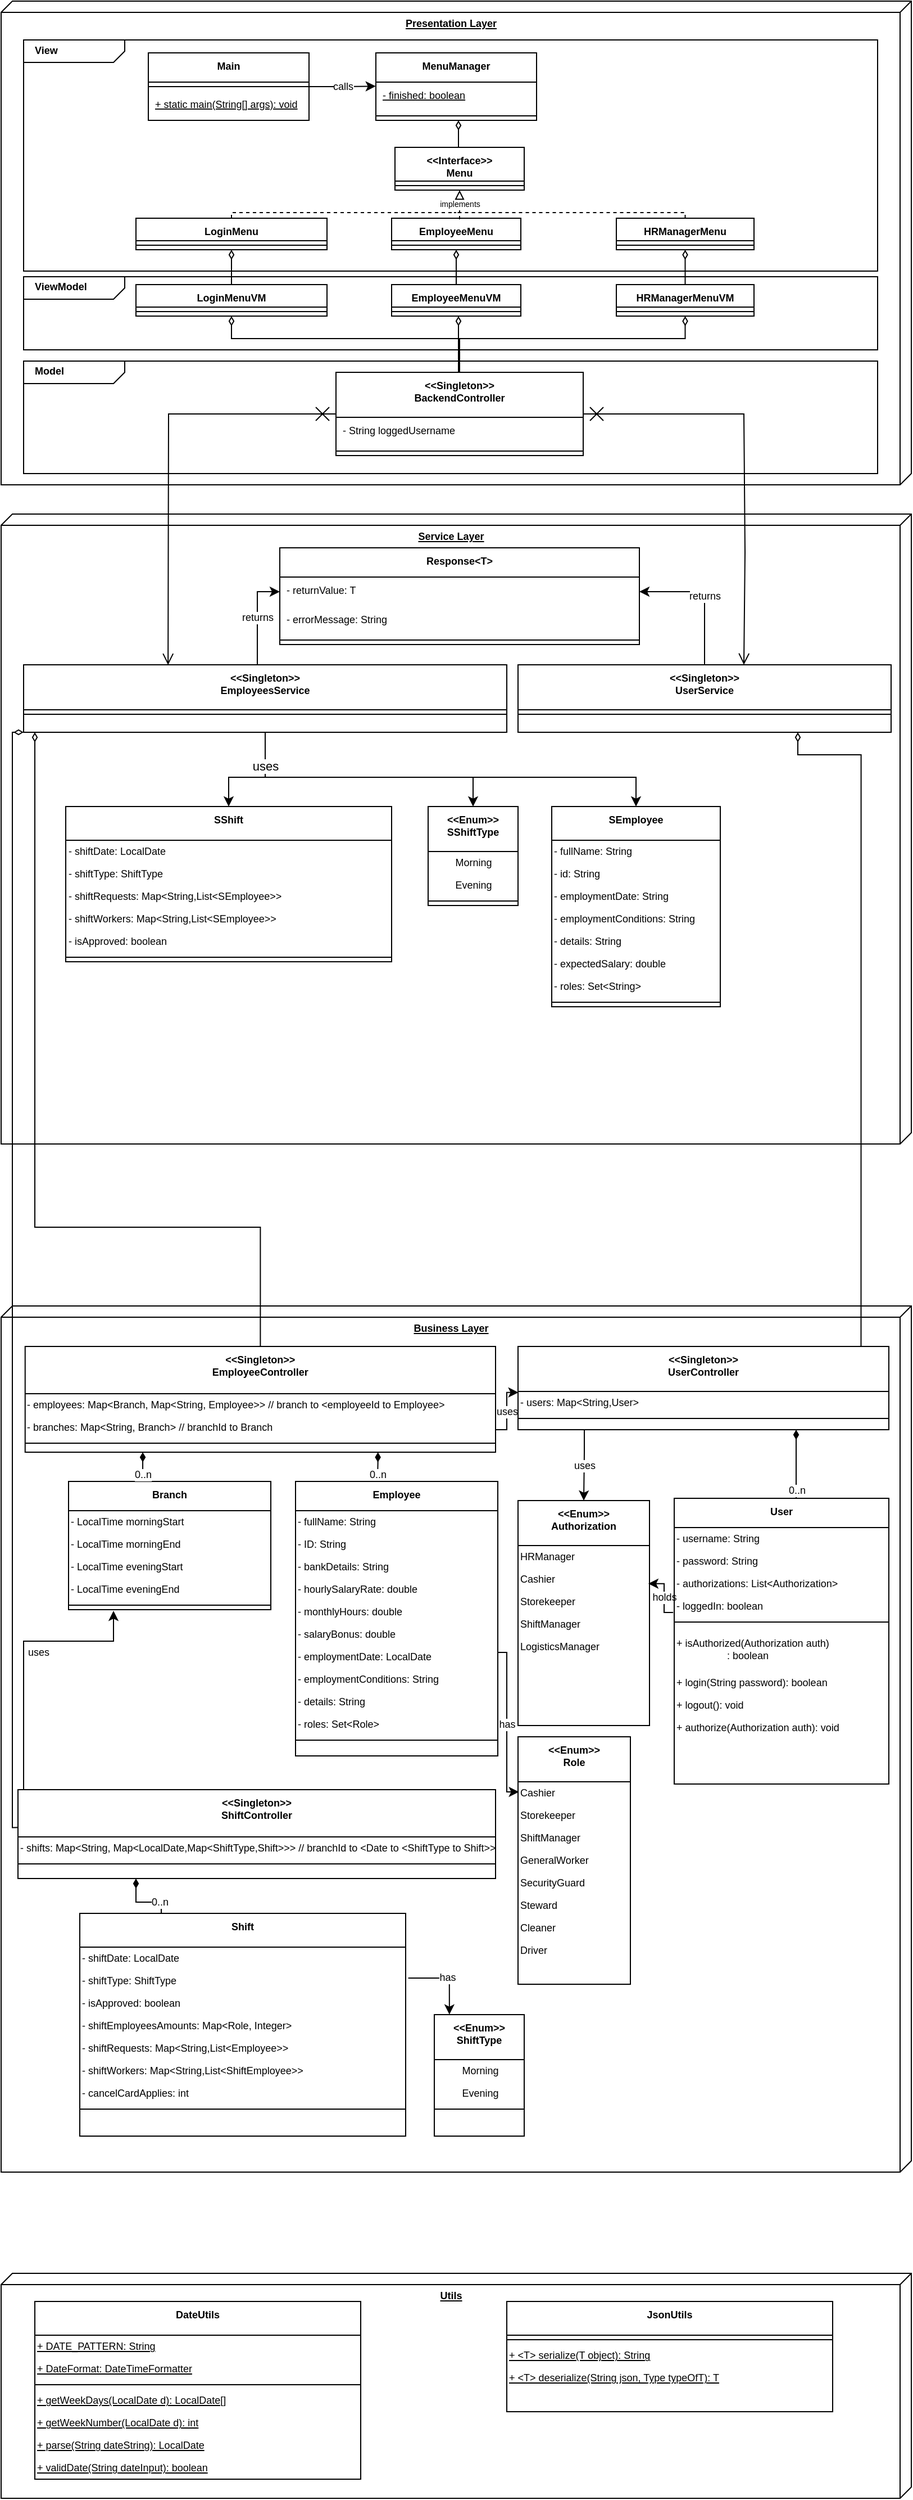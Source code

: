 <mxfile version="21.1.1" type="device">
  <diagram id="C5RBs43oDa-KdzZeNtuy" name="Page-1">
    <mxGraphModel dx="2015" dy="1665" grid="1" gridSize="10" guides="1" tooltips="1" connect="1" arrows="1" fold="1" page="1" pageScale="1" pageWidth="827" pageHeight="1169" math="0" shadow="0">
      <root>
        <mxCell id="WIyWlLk6GJQsqaUBKTNV-0" />
        <mxCell id="WIyWlLk6GJQsqaUBKTNV-1" parent="WIyWlLk6GJQsqaUBKTNV-0" />
        <mxCell id="vQxeVasYHQwNIkFF47vL-263" value="&lt;b style=&quot;font-size: 9px;&quot;&gt;Presentation Layer&lt;/b&gt;" style="verticalAlign=top;align=center;spacingTop=8;spacingLeft=2;spacingRight=12;shape=cube;size=10;direction=south;fontStyle=4;html=1;fontSize=9;" parent="WIyWlLk6GJQsqaUBKTNV-1" vertex="1">
          <mxGeometry x="-810" y="-1150" width="810" height="430" as="geometry" />
        </mxCell>
        <mxCell id="vQxeVasYHQwNIkFF47vL-264" value="&lt;p style=&quot;margin:0px;margin-top:4px;margin-left:10px;text-align:left;&quot;&gt;&lt;b&gt;Model&lt;/b&gt;&lt;/p&gt;" style="html=1;shape=mxgraph.sysml.package;html=1;overflow=fill;whiteSpace=wrap;fontSize=9;" parent="WIyWlLk6GJQsqaUBKTNV-1" vertex="1">
          <mxGeometry x="-790" y="-830" width="760" height="100" as="geometry" />
        </mxCell>
        <mxCell id="vQxeVasYHQwNIkFF47vL-265" value="&lt;p style=&quot;margin:0px;margin-top:4px;margin-left:10px;text-align:left;&quot;&gt;&lt;b&gt;ViewModel&lt;/b&gt;&lt;/p&gt;" style="html=1;shape=mxgraph.sysml.package;html=1;overflow=fill;whiteSpace=wrap;fontSize=9;" parent="WIyWlLk6GJQsqaUBKTNV-1" vertex="1">
          <mxGeometry x="-790" y="-905" width="760" height="65" as="geometry" />
        </mxCell>
        <mxCell id="vQxeVasYHQwNIkFF47vL-266" value="&lt;p style=&quot;margin:0px;margin-top:4px;margin-left:10px;text-align:left;&quot;&gt;&lt;b&gt;View&lt;/b&gt;&lt;/p&gt;" style="html=1;shape=mxgraph.sysml.package;html=1;overflow=fill;whiteSpace=wrap;fontSize=9;" parent="WIyWlLk6GJQsqaUBKTNV-1" vertex="1">
          <mxGeometry x="-790" y="-1115.5" width="760" height="205.5" as="geometry" />
        </mxCell>
        <mxCell id="vQxeVasYHQwNIkFF47vL-267" value="&lt;&lt;Singleton&gt;&gt;&#xa;BackendController" style="swimlane;fontStyle=1;align=center;verticalAlign=top;childLayout=stackLayout;horizontal=1;startSize=40;horizontalStack=0;resizeParent=1;resizeParentMax=0;resizeLast=0;collapsible=1;marginBottom=0;fontSize=9;" parent="WIyWlLk6GJQsqaUBKTNV-1" vertex="1">
          <mxGeometry x="-512" y="-820" width="220" height="74" as="geometry" />
        </mxCell>
        <mxCell id="vQxeVasYHQwNIkFF47vL-268" value="- String loggedUsername" style="text;strokeColor=none;fillColor=none;align=left;verticalAlign=top;spacingLeft=4;spacingRight=4;overflow=hidden;rotatable=0;points=[[0,0.5],[1,0.5]];portConstraint=eastwest;fontStyle=0;fontSize=9;" parent="vQxeVasYHQwNIkFF47vL-267" vertex="1">
          <mxGeometry y="40" width="220" height="26" as="geometry" />
        </mxCell>
        <mxCell id="vQxeVasYHQwNIkFF47vL-271" value="" style="line;strokeWidth=1;fillColor=none;align=left;verticalAlign=middle;spacingTop=-1;spacingLeft=3;spacingRight=3;rotatable=0;labelPosition=right;points=[];portConstraint=eastwest;fontSize=9;" parent="vQxeVasYHQwNIkFF47vL-267" vertex="1">
          <mxGeometry y="66" width="220" height="8" as="geometry" />
        </mxCell>
        <mxCell id="vQxeVasYHQwNIkFF47vL-278" value="&lt;b style=&quot;font-size: 9px;&quot;&gt;Service Layer&lt;/b&gt;" style="verticalAlign=top;align=center;spacingTop=8;spacingLeft=2;spacingRight=12;shape=cube;size=10;direction=south;fontStyle=4;html=1;fontSize=9;" parent="WIyWlLk6GJQsqaUBKTNV-1" vertex="1">
          <mxGeometry x="-810" y="-694" width="810" height="560" as="geometry" />
        </mxCell>
        <mxCell id="vQxeVasYHQwNIkFF47vL-280" value="returns" style="edgeStyle=orthogonalEdgeStyle;rounded=0;orthogonalLoop=1;jettySize=auto;html=1;entryX=0;entryY=0.5;entryDx=0;entryDy=0;fontSize=9;" parent="WIyWlLk6GJQsqaUBKTNV-1" source="vQxeVasYHQwNIkFF47vL-348" target="vQxeVasYHQwNIkFF47vL-297" edge="1">
          <mxGeometry relative="1" as="geometry">
            <Array as="points">
              <mxPoint x="-582" y="-625" />
            </Array>
          </mxGeometry>
        </mxCell>
        <mxCell id="vQxeVasYHQwNIkFF47vL-281" value="returns" style="edgeStyle=orthogonalEdgeStyle;rounded=0;orthogonalLoop=1;jettySize=auto;html=1;entryX=1;entryY=0.5;entryDx=0;entryDy=0;fontSize=9;" parent="WIyWlLk6GJQsqaUBKTNV-1" source="vQxeVasYHQwNIkFF47vL-282" target="vQxeVasYHQwNIkFF47vL-297" edge="1">
          <mxGeometry relative="1" as="geometry" />
        </mxCell>
        <mxCell id="vQxeVasYHQwNIkFF47vL-282" value="&lt;&lt;Singleton&gt;&gt;&#xa;UserService" style="swimlane;fontStyle=1;align=center;verticalAlign=top;childLayout=stackLayout;horizontal=1;startSize=40;horizontalStack=0;resizeParent=1;resizeLast=0;collapsible=1;marginBottom=0;rounded=0;shadow=0;strokeWidth=1;fontSize=9;" parent="WIyWlLk6GJQsqaUBKTNV-1" vertex="1">
          <mxGeometry x="-350" y="-560" width="332" height="60" as="geometry">
            <mxRectangle x="130" y="380" width="160" height="26" as="alternateBounds" />
          </mxGeometry>
        </mxCell>
        <mxCell id="vQxeVasYHQwNIkFF47vL-285" value="" style="line;html=1;strokeWidth=1;align=left;verticalAlign=middle;spacingTop=-1;spacingLeft=3;spacingRight=3;rotatable=0;labelPosition=right;points=[];portConstraint=eastwest;fontSize=9;" parent="vQxeVasYHQwNIkFF47vL-282" vertex="1">
          <mxGeometry y="40" width="332" height="8" as="geometry" />
        </mxCell>
        <mxCell id="vQxeVasYHQwNIkFF47vL-296" value="Response&lt;T&gt;" style="swimlane;fontStyle=1;align=center;verticalAlign=top;childLayout=stackLayout;horizontal=1;startSize=26;horizontalStack=0;resizeParent=1;resizeParentMax=0;resizeLast=0;collapsible=1;marginBottom=0;fontSize=9;" parent="WIyWlLk6GJQsqaUBKTNV-1" vertex="1">
          <mxGeometry x="-562" y="-664" width="320" height="86" as="geometry" />
        </mxCell>
        <mxCell id="vQxeVasYHQwNIkFF47vL-297" value="- returnValue: T" style="text;strokeColor=none;fillColor=none;align=left;verticalAlign=top;spacingLeft=4;spacingRight=4;overflow=hidden;rotatable=0;points=[[0,0.5],[1,0.5]];portConstraint=eastwest;fontSize=9;" parent="vQxeVasYHQwNIkFF47vL-296" vertex="1">
          <mxGeometry y="26" width="320" height="26" as="geometry" />
        </mxCell>
        <mxCell id="vQxeVasYHQwNIkFF47vL-298" value="- errorMessage: String" style="text;strokeColor=none;fillColor=none;align=left;verticalAlign=top;spacingLeft=4;spacingRight=4;overflow=hidden;rotatable=0;points=[[0,0.5],[1,0.5]];portConstraint=eastwest;fontStyle=0;fontSize=9;" parent="vQxeVasYHQwNIkFF47vL-296" vertex="1">
          <mxGeometry y="52" width="320" height="26" as="geometry" />
        </mxCell>
        <mxCell id="vQxeVasYHQwNIkFF47vL-299" value="" style="line;strokeWidth=1;fillColor=none;align=left;verticalAlign=middle;spacingTop=-1;spacingLeft=3;spacingRight=3;rotatable=0;labelPosition=right;points=[];portConstraint=eastwest;fontSize=9;" parent="vQxeVasYHQwNIkFF47vL-296" vertex="1">
          <mxGeometry y="78" width="320" height="8" as="geometry" />
        </mxCell>
        <mxCell id="vQxeVasYHQwNIkFF47vL-303" value="&lt;b style=&quot;font-size: 9px;&quot;&gt;Business Layer&lt;/b&gt;" style="verticalAlign=top;align=center;spacingTop=8;spacingLeft=2;spacingRight=12;shape=cube;size=10;direction=south;fontStyle=4;html=1;fontSize=9;" parent="WIyWlLk6GJQsqaUBKTNV-1" vertex="1">
          <mxGeometry x="-810" y="10" width="810" height="770" as="geometry" />
        </mxCell>
        <mxCell id="vQxeVasYHQwNIkFF47vL-304" value="uses" style="edgeStyle=orthogonalEdgeStyle;rounded=0;orthogonalLoop=1;jettySize=auto;html=1;entryX=0.001;entryY=0.045;entryDx=0;entryDy=0;entryPerimeter=0;startArrow=none;startFill=0;endArrow=classic;endFill=1;fontSize=9;" parent="WIyWlLk6GJQsqaUBKTNV-1" source="vQxeVasYHQwNIkFF47vL-307" target="vQxeVasYHQwNIkFF47vL-334" edge="1">
          <mxGeometry relative="1" as="geometry">
            <Array as="points">
              <mxPoint x="-360" y="120" />
              <mxPoint x="-360" y="87" />
            </Array>
          </mxGeometry>
        </mxCell>
        <mxCell id="vQxeVasYHQwNIkFF47vL-305" value="" style="edgeStyle=orthogonalEdgeStyle;rounded=0;orthogonalLoop=1;jettySize=auto;html=1;startArrow=none;startFill=0;endArrow=diamondThin;endFill=0;fontSize=9;" parent="WIyWlLk6GJQsqaUBKTNV-1" source="vQxeVasYHQwNIkFF47vL-307" edge="1">
          <mxGeometry relative="1" as="geometry">
            <mxPoint x="-780" y="-500" as="targetPoint" />
            <Array as="points">
              <mxPoint x="-579" y="-60" />
              <mxPoint x="-780" y="-60" />
              <mxPoint x="-780" y="-500" />
            </Array>
          </mxGeometry>
        </mxCell>
        <mxCell id="vQxeVasYHQwNIkFF47vL-306" value="0..n" style="edgeStyle=orthogonalEdgeStyle;rounded=0;orthogonalLoop=1;jettySize=auto;html=1;startArrow=diamondThin;startFill=1;endArrow=none;endFill=0;entryX=0.405;entryY=0.002;entryDx=0;entryDy=0;entryPerimeter=0;fontSize=9;exitX=0.75;exitY=1;exitDx=0;exitDy=0;" parent="WIyWlLk6GJQsqaUBKTNV-1" source="vQxeVasYHQwNIkFF47vL-307" target="vQxeVasYHQwNIkFF47vL-410" edge="1">
          <mxGeometry x="0.518" relative="1" as="geometry">
            <mxPoint x="-560" y="316" as="targetPoint" />
            <Array as="points">
              <mxPoint x="-475" y="150" />
              <mxPoint x="-475" y="150" />
            </Array>
            <mxPoint as="offset" />
          </mxGeometry>
        </mxCell>
        <mxCell id="vQxeVasYHQwNIkFF47vL-307" value="&lt;&lt;Singleton&gt;&gt;&#xa;EmployeeController" style="swimlane;fontStyle=1;align=center;verticalAlign=top;childLayout=stackLayout;horizontal=1;startSize=42;horizontalStack=0;resizeParent=1;resizeLast=0;collapsible=1;marginBottom=0;rounded=0;shadow=0;strokeWidth=1;fontSize=9;" parent="WIyWlLk6GJQsqaUBKTNV-1" vertex="1">
          <mxGeometry x="-788.63" y="46" width="418.63" height="94" as="geometry">
            <mxRectangle x="130" y="380" width="160" height="26" as="alternateBounds" />
          </mxGeometry>
        </mxCell>
        <mxCell id="vQxeVasYHQwNIkFF47vL-308" value="- employees: Map&amp;lt;Branch, Map&amp;lt;String, Employee&amp;gt;&amp;gt; // branch to &amp;lt;employeeId to Employee&amp;gt;" style="text;html=1;align=left;verticalAlign=middle;resizable=0;points=[];autosize=1;strokeColor=none;fillColor=none;fontSize=9;" parent="vQxeVasYHQwNIkFF47vL-307" vertex="1">
          <mxGeometry y="42" width="418.63" height="20" as="geometry" />
        </mxCell>
        <mxCell id="vQxeVasYHQwNIkFF47vL-309" value="- branches: Map&amp;lt;String, Branch&amp;gt; // branchId to Branch" style="text;html=1;align=left;verticalAlign=middle;resizable=0;points=[];autosize=1;strokeColor=none;fillColor=none;fontSize=9;" parent="vQxeVasYHQwNIkFF47vL-307" vertex="1">
          <mxGeometry y="62" width="418.63" height="20" as="geometry" />
        </mxCell>
        <mxCell id="vQxeVasYHQwNIkFF47vL-311" value="" style="line;html=1;strokeWidth=1;align=left;verticalAlign=middle;spacingTop=-1;spacingLeft=3;spacingRight=3;rotatable=0;labelPosition=right;points=[];portConstraint=eastwest;fontSize=9;" parent="vQxeVasYHQwNIkFF47vL-307" vertex="1">
          <mxGeometry y="82" width="418.63" height="8" as="geometry" />
        </mxCell>
        <mxCell id="vQxeVasYHQwNIkFF47vL-320" value="holds" style="edgeStyle=orthogonalEdgeStyle;rounded=0;orthogonalLoop=1;jettySize=auto;html=1;startArrow=none;startFill=0;endArrow=classic;endFill=1;entryX=0.991;entryY=0.694;entryDx=0;entryDy=0;entryPerimeter=0;exitX=-0.005;exitY=0.774;exitDx=0;exitDy=0;exitPerimeter=0;fontSize=9;" parent="WIyWlLk6GJQsqaUBKTNV-1" source="vQxeVasYHQwNIkFF47vL-325" target="vQxeVasYHQwNIkFF47vL-376" edge="1">
          <mxGeometry x="-0.106" relative="1" as="geometry">
            <mxPoint x="-144" y="214" as="targetPoint" />
            <Array as="points">
              <mxPoint x="-220" y="283" />
              <mxPoint x="-220" y="257" />
            </Array>
            <mxPoint as="offset" />
          </mxGeometry>
        </mxCell>
        <mxCell id="vQxeVasYHQwNIkFF47vL-321" value="User" style="swimlane;fontStyle=1;align=center;verticalAlign=top;childLayout=stackLayout;horizontal=1;startSize=26;horizontalStack=0;resizeParent=1;resizeLast=0;collapsible=1;marginBottom=0;rounded=0;shadow=0;strokeWidth=1;fontSize=9;" parent="WIyWlLk6GJQsqaUBKTNV-1" vertex="1">
          <mxGeometry x="-211" y="181" width="191" height="254" as="geometry">
            <mxRectangle x="130" y="380" width="160" height="26" as="alternateBounds" />
          </mxGeometry>
        </mxCell>
        <mxCell id="vQxeVasYHQwNIkFF47vL-322" value="- username: String" style="text;html=1;align=left;verticalAlign=middle;resizable=0;points=[];autosize=1;strokeColor=none;fillColor=none;fontSize=9;" parent="vQxeVasYHQwNIkFF47vL-321" vertex="1">
          <mxGeometry y="26" width="191" height="20" as="geometry" />
        </mxCell>
        <mxCell id="vQxeVasYHQwNIkFF47vL-323" value="- password: String" style="text;html=1;align=left;verticalAlign=middle;resizable=0;points=[];autosize=1;strokeColor=none;fillColor=none;fontSize=9;" parent="vQxeVasYHQwNIkFF47vL-321" vertex="1">
          <mxGeometry y="46" width="191" height="20" as="geometry" />
        </mxCell>
        <mxCell id="vQxeVasYHQwNIkFF47vL-324" value="- authorizations: List&amp;lt;Authorization&amp;gt;" style="text;html=1;align=left;verticalAlign=middle;resizable=0;points=[];autosize=1;strokeColor=none;fillColor=none;fontSize=9;" parent="vQxeVasYHQwNIkFF47vL-321" vertex="1">
          <mxGeometry y="66" width="191" height="20" as="geometry" />
        </mxCell>
        <mxCell id="vQxeVasYHQwNIkFF47vL-325" value="- loggedIn: boolean" style="text;html=1;align=left;verticalAlign=middle;resizable=0;points=[];autosize=1;strokeColor=none;fillColor=none;fontSize=9;" parent="vQxeVasYHQwNIkFF47vL-321" vertex="1">
          <mxGeometry y="86" width="191" height="20" as="geometry" />
        </mxCell>
        <mxCell id="vQxeVasYHQwNIkFF47vL-326" value="" style="line;html=1;strokeWidth=1;align=left;verticalAlign=middle;spacingTop=-1;spacingLeft=3;spacingRight=3;rotatable=0;labelPosition=right;points=[];portConstraint=eastwest;fontSize=9;" parent="vQxeVasYHQwNIkFF47vL-321" vertex="1">
          <mxGeometry y="106" width="191" height="8" as="geometry" />
        </mxCell>
        <mxCell id="vQxeVasYHQwNIkFF47vL-327" value="&lt;span style=&quot;font-size: 9px;&quot;&gt;+ isAuthorized(Authorization auth)&lt;br style=&quot;font-size: 9px;&quot;&gt;&amp;nbsp; &amp;nbsp; &amp;nbsp; &amp;nbsp; &amp;nbsp; &amp;nbsp; &amp;nbsp; &amp;nbsp; &amp;nbsp; : boolean&lt;/span&gt;" style="text;html=1;align=left;verticalAlign=middle;resizable=0;points=[];autosize=1;strokeColor=none;fillColor=none;fontStyle=0;fontSize=9;" parent="vQxeVasYHQwNIkFF47vL-321" vertex="1">
          <mxGeometry y="114" width="191" height="40" as="geometry" />
        </mxCell>
        <mxCell id="vQxeVasYHQwNIkFF47vL-328" value="&lt;span style=&quot;font-size: 9px;&quot;&gt;+ login(String password): boolean&lt;/span&gt;" style="text;html=1;align=left;verticalAlign=middle;resizable=0;points=[];autosize=1;strokeColor=none;fillColor=none;fontStyle=0;fontSize=9;" parent="vQxeVasYHQwNIkFF47vL-321" vertex="1">
          <mxGeometry y="154" width="191" height="20" as="geometry" />
        </mxCell>
        <mxCell id="vQxeVasYHQwNIkFF47vL-329" value="&lt;span style=&quot;font-size: 9px;&quot;&gt;+ logout(): void&lt;/span&gt;" style="text;html=1;align=left;verticalAlign=middle;resizable=0;points=[];autosize=1;strokeColor=none;fillColor=none;fontStyle=0;fontSize=9;" parent="vQxeVasYHQwNIkFF47vL-321" vertex="1">
          <mxGeometry y="174" width="191" height="20" as="geometry" />
        </mxCell>
        <mxCell id="vQxeVasYHQwNIkFF47vL-330" value="&lt;span style=&quot;font-size: 9px;&quot;&gt;+ authorize(Authorization auth): void&lt;/span&gt;" style="text;html=1;align=left;verticalAlign=middle;resizable=0;points=[];autosize=1;strokeColor=none;fillColor=none;fontStyle=0;fontSize=9;" parent="vQxeVasYHQwNIkFF47vL-321" vertex="1">
          <mxGeometry y="194" width="191" height="20" as="geometry" />
        </mxCell>
        <mxCell id="vQxeVasYHQwNIkFF47vL-331" value="" style="edgeStyle=orthogonalEdgeStyle;rounded=0;orthogonalLoop=1;jettySize=auto;html=1;endArrow=diamondThin;endFill=0;exitX=0.925;exitY=0.001;exitDx=0;exitDy=0;startArrow=none;startFill=0;exitPerimeter=0;fontSize=9;entryX=0.75;entryY=1;entryDx=0;entryDy=0;" parent="WIyWlLk6GJQsqaUBKTNV-1" source="vQxeVasYHQwNIkFF47vL-333" target="vQxeVasYHQwNIkFF47vL-282" edge="1">
          <mxGeometry relative="1" as="geometry">
            <mxPoint x="-50" y="320" as="targetPoint" />
            <Array as="points">
              <mxPoint x="-45" y="-480" />
              <mxPoint x="-101" y="-480" />
            </Array>
          </mxGeometry>
        </mxCell>
        <mxCell id="vQxeVasYHQwNIkFF47vL-332" value="uses" style="edgeStyle=orthogonalEdgeStyle;rounded=0;orthogonalLoop=1;jettySize=auto;html=1;entryX=0.5;entryY=0;entryDx=0;entryDy=0;startArrow=none;startFill=0;endArrow=classic;endFill=1;fontSize=9;" parent="WIyWlLk6GJQsqaUBKTNV-1" target="vQxeVasYHQwNIkFF47vL-374" edge="1">
          <mxGeometry relative="1" as="geometry">
            <mxPoint x="-291" y="120" as="sourcePoint" />
            <Array as="points">
              <mxPoint x="-291" y="140" />
              <mxPoint x="-291" y="140" />
            </Array>
          </mxGeometry>
        </mxCell>
        <mxCell id="vQxeVasYHQwNIkFF47vL-333" value="&lt;&lt;Singleton&gt;&gt;&#xa;UserController" style="swimlane;fontStyle=1;align=center;verticalAlign=top;childLayout=stackLayout;horizontal=1;startSize=40;horizontalStack=0;resizeParent=1;resizeLast=0;collapsible=1;marginBottom=0;rounded=0;shadow=0;strokeWidth=1;fontSize=9;" parent="WIyWlLk6GJQsqaUBKTNV-1" vertex="1">
          <mxGeometry x="-350" y="46" width="330" height="74" as="geometry">
            <mxRectangle x="130" y="380" width="160" height="26" as="alternateBounds" />
          </mxGeometry>
        </mxCell>
        <mxCell id="vQxeVasYHQwNIkFF47vL-334" value="- users: Map&amp;lt;String,User&amp;gt;" style="text;html=1;align=left;verticalAlign=middle;resizable=0;points=[];autosize=1;strokeColor=none;fillColor=none;fontSize=9;" parent="vQxeVasYHQwNIkFF47vL-333" vertex="1">
          <mxGeometry y="40" width="330" height="20" as="geometry" />
        </mxCell>
        <mxCell id="vQxeVasYHQwNIkFF47vL-336" value="" style="line;html=1;strokeWidth=1;align=left;verticalAlign=middle;spacingTop=-1;spacingLeft=3;spacingRight=3;rotatable=0;labelPosition=right;points=[];portConstraint=eastwest;fontSize=9;" parent="vQxeVasYHQwNIkFF47vL-333" vertex="1">
          <mxGeometry y="60" width="330" height="8" as="geometry" />
        </mxCell>
        <mxCell id="vQxeVasYHQwNIkFF47vL-527" value="" style="edgeStyle=orthogonalEdgeStyle;rounded=0;orthogonalLoop=1;jettySize=auto;html=1;entryX=0.5;entryY=0;entryDx=0;entryDy=0;startArrow=none;startFill=0;endArrow=classic;endFill=1;" parent="WIyWlLk6GJQsqaUBKTNV-1" source="vQxeVasYHQwNIkFF47vL-348" target="vQxeVasYHQwNIkFF47vL-387" edge="1">
          <mxGeometry relative="1" as="geometry">
            <Array as="points">
              <mxPoint x="-575" y="-460" />
              <mxPoint x="-607" y="-460" />
            </Array>
          </mxGeometry>
        </mxCell>
        <mxCell id="vQxeVasYHQwNIkFF47vL-348" value="&lt;&lt;Singleton&gt;&gt;&#xa;EmployeesService" style="swimlane;fontStyle=1;align=center;verticalAlign=top;childLayout=stackLayout;horizontal=1;startSize=40;horizontalStack=0;resizeParent=1;resizeLast=0;collapsible=1;marginBottom=0;rounded=0;shadow=0;strokeWidth=1;fontSize=9;" parent="WIyWlLk6GJQsqaUBKTNV-1" vertex="1">
          <mxGeometry x="-790" y="-560" width="430" height="60" as="geometry">
            <mxRectangle x="130" y="380" width="160" height="26" as="alternateBounds" />
          </mxGeometry>
        </mxCell>
        <mxCell id="vQxeVasYHQwNIkFF47vL-351" value="" style="line;html=1;strokeWidth=1;align=left;verticalAlign=middle;spacingTop=-1;spacingLeft=3;spacingRight=3;rotatable=0;labelPosition=right;points=[];portConstraint=eastwest;fontSize=9;" parent="vQxeVasYHQwNIkFF47vL-348" vertex="1">
          <mxGeometry y="40" width="430" height="8" as="geometry" />
        </mxCell>
        <mxCell id="vQxeVasYHQwNIkFF47vL-374" value="&lt;&lt;Enum&gt;&gt;&#xa;Authorization" style="swimlane;fontStyle=1;align=center;verticalAlign=top;childLayout=stackLayout;horizontal=1;startSize=40;horizontalStack=0;resizeParent=1;resizeLast=0;collapsible=1;marginBottom=0;rounded=0;shadow=0;strokeWidth=1;fontSize=9;" parent="WIyWlLk6GJQsqaUBKTNV-1" vertex="1">
          <mxGeometry x="-350" y="183" width="117" height="200" as="geometry">
            <mxRectangle x="130" y="380" width="160" height="26" as="alternateBounds" />
          </mxGeometry>
        </mxCell>
        <mxCell id="vQxeVasYHQwNIkFF47vL-375" value="HRManager" style="text;html=1;align=left;verticalAlign=middle;resizable=0;points=[];autosize=1;strokeColor=none;fillColor=none;fontSize=9;" parent="vQxeVasYHQwNIkFF47vL-374" vertex="1">
          <mxGeometry y="40" width="117" height="20" as="geometry" />
        </mxCell>
        <mxCell id="vQxeVasYHQwNIkFF47vL-376" value="Cashier" style="text;html=1;align=left;verticalAlign=middle;resizable=0;points=[];autosize=1;strokeColor=none;fillColor=none;fontSize=9;" parent="vQxeVasYHQwNIkFF47vL-374" vertex="1">
          <mxGeometry y="60" width="117" height="20" as="geometry" />
        </mxCell>
        <mxCell id="vQxeVasYHQwNIkFF47vL-377" value="Storekeeper" style="text;html=1;align=left;verticalAlign=middle;resizable=0;points=[];autosize=1;strokeColor=none;fillColor=none;fontSize=9;" parent="vQxeVasYHQwNIkFF47vL-374" vertex="1">
          <mxGeometry y="80" width="117" height="20" as="geometry" />
        </mxCell>
        <mxCell id="vQxeVasYHQwNIkFF47vL-378" value="ShiftManager" style="text;html=1;align=left;verticalAlign=middle;resizable=0;points=[];autosize=1;strokeColor=none;fillColor=none;fontSize=9;" parent="vQxeVasYHQwNIkFF47vL-374" vertex="1">
          <mxGeometry y="100" width="117" height="20" as="geometry" />
        </mxCell>
        <mxCell id="vQxeVasYHQwNIkFF47vL-379" value="LogisticsManager" style="text;html=1;align=left;verticalAlign=middle;resizable=0;points=[];autosize=1;strokeColor=none;fillColor=none;fontSize=9;" parent="vQxeVasYHQwNIkFF47vL-374" vertex="1">
          <mxGeometry y="120" width="117" height="20" as="geometry" />
        </mxCell>
        <mxCell id="vQxeVasYHQwNIkFF47vL-380" value="uses" style="edgeStyle=orthogonalEdgeStyle;rounded=0;orthogonalLoop=1;jettySize=auto;html=1;entryX=0.016;entryY=0;entryDx=0;entryDy=0;entryPerimeter=0;startArrow=classic;startFill=1;endArrow=none;endFill=0;fontSize=9;" parent="WIyWlLk6GJQsqaUBKTNV-1" target="vQxeVasYHQwNIkFF47vL-422" edge="1">
          <mxGeometry x="-0.218" y="10" relative="1" as="geometry">
            <Array as="points">
              <mxPoint x="-710" y="300" />
              <mxPoint x="-710" y="308" />
              <mxPoint x="-790" y="308" />
              <mxPoint x="-790" y="440" />
            </Array>
            <mxPoint as="offset" />
            <mxPoint x="-710" y="281" as="sourcePoint" />
          </mxGeometry>
        </mxCell>
        <mxCell id="vQxeVasYHQwNIkFF47vL-381" value="Branch" style="swimlane;fontStyle=1;align=center;verticalAlign=top;childLayout=stackLayout;horizontal=1;startSize=26;horizontalStack=0;resizeParent=1;resizeLast=0;collapsible=1;marginBottom=0;rounded=0;shadow=0;strokeWidth=1;fontSize=9;" parent="WIyWlLk6GJQsqaUBKTNV-1" vertex="1">
          <mxGeometry x="-750" y="166" width="180" height="114" as="geometry">
            <mxRectangle x="130" y="380" width="160" height="26" as="alternateBounds" />
          </mxGeometry>
        </mxCell>
        <mxCell id="vQxeVasYHQwNIkFF47vL-382" value="- LocalTime morningStart" style="text;html=1;align=left;verticalAlign=middle;resizable=0;points=[];autosize=1;strokeColor=none;fillColor=none;fontSize=9;" parent="vQxeVasYHQwNIkFF47vL-381" vertex="1">
          <mxGeometry y="26" width="180" height="20" as="geometry" />
        </mxCell>
        <mxCell id="vQxeVasYHQwNIkFF47vL-383" value="- LocalTime morningEnd" style="text;html=1;align=left;verticalAlign=middle;resizable=0;points=[];autosize=1;strokeColor=none;fillColor=none;fontSize=9;" parent="vQxeVasYHQwNIkFF47vL-381" vertex="1">
          <mxGeometry y="46" width="180" height="20" as="geometry" />
        </mxCell>
        <mxCell id="vQxeVasYHQwNIkFF47vL-384" value="- LocalTime eveningStart" style="text;html=1;align=left;verticalAlign=middle;resizable=0;points=[];autosize=1;strokeColor=none;fillColor=none;fontSize=9;" parent="vQxeVasYHQwNIkFF47vL-381" vertex="1">
          <mxGeometry y="66" width="180" height="20" as="geometry" />
        </mxCell>
        <mxCell id="vQxeVasYHQwNIkFF47vL-385" value="- LocalTime eveningEnd" style="text;html=1;align=left;verticalAlign=middle;resizable=0;points=[];autosize=1;strokeColor=none;fillColor=none;fontSize=9;" parent="vQxeVasYHQwNIkFF47vL-381" vertex="1">
          <mxGeometry y="86" width="180" height="20" as="geometry" />
        </mxCell>
        <mxCell id="vQxeVasYHQwNIkFF47vL-386" value="" style="line;html=1;strokeWidth=1;align=left;verticalAlign=middle;spacingTop=-1;spacingLeft=3;spacingRight=3;rotatable=0;labelPosition=right;points=[];portConstraint=eastwest;fontSize=9;" parent="vQxeVasYHQwNIkFF47vL-381" vertex="1">
          <mxGeometry y="106" width="180" height="8" as="geometry" />
        </mxCell>
        <mxCell id="vQxeVasYHQwNIkFF47vL-387" value="SShift" style="swimlane;fontStyle=1;align=center;verticalAlign=top;childLayout=stackLayout;horizontal=1;startSize=30;horizontalStack=0;resizeParent=1;resizeLast=0;collapsible=1;marginBottom=0;rounded=0;shadow=0;strokeWidth=1;fontSize=9;" parent="WIyWlLk6GJQsqaUBKTNV-1" vertex="1">
          <mxGeometry x="-752.5" y="-434" width="290" height="138" as="geometry">
            <mxRectangle x="130" y="380" width="160" height="26" as="alternateBounds" />
          </mxGeometry>
        </mxCell>
        <mxCell id="vQxeVasYHQwNIkFF47vL-388" value="- shiftDate: LocalDate" style="text;html=1;align=left;verticalAlign=middle;resizable=0;points=[];autosize=1;strokeColor=none;fillColor=none;fontSize=9;" parent="vQxeVasYHQwNIkFF47vL-387" vertex="1">
          <mxGeometry y="30" width="290" height="20" as="geometry" />
        </mxCell>
        <mxCell id="vQxeVasYHQwNIkFF47vL-389" value="- shiftType: ShiftType" style="text;html=1;align=left;verticalAlign=middle;resizable=0;points=[];autosize=1;strokeColor=none;fillColor=none;fontSize=9;" parent="vQxeVasYHQwNIkFF47vL-387" vertex="1">
          <mxGeometry y="50" width="290" height="20" as="geometry" />
        </mxCell>
        <mxCell id="vQxeVasYHQwNIkFF47vL-390" value="- shiftRequests: Map&amp;lt;String,List&amp;lt;SEmployee&amp;gt;&amp;gt;" style="text;html=1;align=left;verticalAlign=middle;resizable=0;points=[];autosize=1;strokeColor=none;fillColor=none;fontSize=9;" parent="vQxeVasYHQwNIkFF47vL-387" vertex="1">
          <mxGeometry y="70" width="290" height="20" as="geometry" />
        </mxCell>
        <mxCell id="vQxeVasYHQwNIkFF47vL-391" value="- shiftWorkers: Map&amp;lt;String,List&amp;lt;SEmployee&amp;gt;&amp;gt;" style="text;html=1;align=left;verticalAlign=middle;resizable=0;points=[];autosize=1;strokeColor=none;fillColor=none;fontSize=9;" parent="vQxeVasYHQwNIkFF47vL-387" vertex="1">
          <mxGeometry y="90" width="290" height="20" as="geometry" />
        </mxCell>
        <mxCell id="vQxeVasYHQwNIkFF47vL-392" value="- isApproved: boolean" style="text;html=1;align=left;verticalAlign=middle;resizable=0;points=[];autosize=1;strokeColor=none;fillColor=none;fontSize=9;" parent="vQxeVasYHQwNIkFF47vL-387" vertex="1">
          <mxGeometry y="110" width="290" height="20" as="geometry" />
        </mxCell>
        <mxCell id="vQxeVasYHQwNIkFF47vL-393" value="" style="line;html=1;strokeWidth=1;align=left;verticalAlign=middle;spacingTop=-1;spacingLeft=3;spacingRight=3;rotatable=0;labelPosition=right;points=[];portConstraint=eastwest;fontSize=9;" parent="vQxeVasYHQwNIkFF47vL-387" vertex="1">
          <mxGeometry y="130" width="290" height="8" as="geometry" />
        </mxCell>
        <mxCell id="vQxeVasYHQwNIkFF47vL-394" value="&lt;&lt;Enum&gt;&gt;&#xa;SShiftType" style="swimlane;fontStyle=1;align=center;verticalAlign=top;childLayout=stackLayout;horizontal=1;startSize=40;horizontalStack=0;resizeParent=1;resizeLast=0;collapsible=1;marginBottom=0;rounded=0;shadow=0;strokeWidth=1;fontSize=9;" parent="WIyWlLk6GJQsqaUBKTNV-1" vertex="1">
          <mxGeometry x="-430" y="-434" width="80" height="88" as="geometry">
            <mxRectangle x="130" y="380" width="160" height="26" as="alternateBounds" />
          </mxGeometry>
        </mxCell>
        <mxCell id="vQxeVasYHQwNIkFF47vL-395" value="Morning" style="text;html=1;align=middle;verticalAlign=middle;resizable=0;points=[];autosize=1;strokeColor=none;fillColor=none;imageAlign=left;fontSize=9;" parent="vQxeVasYHQwNIkFF47vL-394" vertex="1">
          <mxGeometry y="40" width="80" height="20" as="geometry" />
        </mxCell>
        <mxCell id="vQxeVasYHQwNIkFF47vL-396" value="Evening" style="text;html=1;align=middle;verticalAlign=middle;resizable=0;points=[];autosize=1;strokeColor=none;fillColor=none;fontSize=9;" parent="vQxeVasYHQwNIkFF47vL-394" vertex="1">
          <mxGeometry y="60" width="80" height="20" as="geometry" />
        </mxCell>
        <mxCell id="vQxeVasYHQwNIkFF47vL-397" value="" style="line;html=1;strokeWidth=1;align=left;verticalAlign=middle;spacingTop=-1;spacingLeft=3;spacingRight=3;rotatable=0;labelPosition=right;points=[];portConstraint=eastwest;fontSize=9;" parent="vQxeVasYHQwNIkFF47vL-394" vertex="1">
          <mxGeometry y="80" width="80" height="8" as="geometry" />
        </mxCell>
        <mxCell id="vQxeVasYHQwNIkFF47vL-398" value="0..n" style="edgeStyle=orthogonalEdgeStyle;rounded=0;orthogonalLoop=1;jettySize=auto;html=1;startArrow=diamondThin;startFill=1;endArrow=none;endFill=0;fontSize=9;entryX=0.367;entryY=-0.003;entryDx=0;entryDy=0;exitX=0.25;exitY=1;exitDx=0;exitDy=0;entryPerimeter=0;" parent="WIyWlLk6GJQsqaUBKTNV-1" source="vQxeVasYHQwNIkFF47vL-307" target="vQxeVasYHQwNIkFF47vL-381" edge="1">
          <mxGeometry x="0.553" relative="1" as="geometry">
            <Array as="points" />
            <mxPoint x="-765.605" y="195.16" as="sourcePoint" />
            <mxPoint as="offset" />
            <mxPoint x="-754" y="429" as="targetPoint" />
          </mxGeometry>
        </mxCell>
        <mxCell id="vQxeVasYHQwNIkFF47vL-399" value="SEmployee" style="swimlane;fontStyle=1;align=center;verticalAlign=top;childLayout=stackLayout;horizontal=1;startSize=30;horizontalStack=0;resizeParent=1;resizeLast=0;collapsible=1;marginBottom=0;rounded=0;shadow=0;strokeWidth=1;fontSize=9;" parent="WIyWlLk6GJQsqaUBKTNV-1" vertex="1">
          <mxGeometry x="-320" y="-434" width="150" height="178" as="geometry">
            <mxRectangle x="130" y="380" width="160" height="26" as="alternateBounds" />
          </mxGeometry>
        </mxCell>
        <mxCell id="vQxeVasYHQwNIkFF47vL-400" value="- fullName: String" style="text;html=1;align=left;verticalAlign=middle;resizable=0;points=[];autosize=1;strokeColor=none;fillColor=none;fontSize=9;" parent="vQxeVasYHQwNIkFF47vL-399" vertex="1">
          <mxGeometry y="30" width="150" height="20" as="geometry" />
        </mxCell>
        <mxCell id="vQxeVasYHQwNIkFF47vL-401" value="- id: String" style="text;html=1;align=left;verticalAlign=middle;resizable=0;points=[];autosize=1;strokeColor=none;fillColor=none;fontSize=9;" parent="vQxeVasYHQwNIkFF47vL-399" vertex="1">
          <mxGeometry y="50" width="150" height="20" as="geometry" />
        </mxCell>
        <mxCell id="vQxeVasYHQwNIkFF47vL-402" value="- employmentDate: String" style="text;html=1;align=left;verticalAlign=middle;resizable=0;points=[];autosize=1;strokeColor=none;fillColor=none;fontSize=9;" parent="vQxeVasYHQwNIkFF47vL-399" vertex="1">
          <mxGeometry y="70" width="150" height="20" as="geometry" />
        </mxCell>
        <mxCell id="vQxeVasYHQwNIkFF47vL-403" value="- employmentConditions: String" style="text;html=1;align=left;verticalAlign=middle;resizable=0;points=[];autosize=1;strokeColor=none;fillColor=none;fontSize=9;" parent="vQxeVasYHQwNIkFF47vL-399" vertex="1">
          <mxGeometry y="90" width="150" height="20" as="geometry" />
        </mxCell>
        <mxCell id="vQxeVasYHQwNIkFF47vL-404" value="- details: String" style="text;html=1;align=left;verticalAlign=middle;resizable=0;points=[];autosize=1;strokeColor=none;fillColor=none;fontSize=9;" parent="vQxeVasYHQwNIkFF47vL-399" vertex="1">
          <mxGeometry y="110" width="150" height="20" as="geometry" />
        </mxCell>
        <mxCell id="vQxeVasYHQwNIkFF47vL-405" value="- expectedSalary: double" style="text;html=1;align=left;verticalAlign=middle;resizable=0;points=[];autosize=1;strokeColor=none;fillColor=none;fontSize=9;" parent="vQxeVasYHQwNIkFF47vL-399" vertex="1">
          <mxGeometry y="130" width="150" height="20" as="geometry" />
        </mxCell>
        <mxCell id="vQxeVasYHQwNIkFF47vL-406" value="- roles: Set&amp;lt;String&amp;gt;" style="text;html=1;align=left;verticalAlign=middle;resizable=0;points=[];autosize=1;strokeColor=none;fillColor=none;fontSize=9;" parent="vQxeVasYHQwNIkFF47vL-399" vertex="1">
          <mxGeometry y="150" width="150" height="20" as="geometry" />
        </mxCell>
        <mxCell id="vQxeVasYHQwNIkFF47vL-407" value="" style="line;html=1;strokeWidth=1;align=left;verticalAlign=middle;spacingTop=-1;spacingLeft=3;spacingRight=3;rotatable=0;labelPosition=right;points=[];portConstraint=eastwest;fontSize=9;" parent="vQxeVasYHQwNIkFF47vL-399" vertex="1">
          <mxGeometry y="170" width="150" height="8" as="geometry" />
        </mxCell>
        <mxCell id="vQxeVasYHQwNIkFF47vL-408" value="" style="edgeStyle=orthogonalEdgeStyle;rounded=0;orthogonalLoop=1;jettySize=auto;html=1;startArrow=diamondThin;startFill=0;endArrow=none;endFill=0;fontSize=9;exitX=0;exitY=1;exitDx=0;exitDy=0;entryX=0.002;entryY=0.426;entryDx=0;entryDy=0;entryPerimeter=0;" parent="WIyWlLk6GJQsqaUBKTNV-1" source="vQxeVasYHQwNIkFF47vL-348" target="vQxeVasYHQwNIkFF47vL-422" edge="1">
          <mxGeometry x="0.812" y="3" relative="1" as="geometry">
            <mxPoint x="-793.26" y="329.86" as="sourcePoint" />
            <mxPoint x="-795" y="650" as="targetPoint" />
            <Array as="points">
              <mxPoint x="-800" y="-500" />
              <mxPoint x="-800" y="474" />
            </Array>
            <mxPoint as="offset" />
          </mxGeometry>
        </mxCell>
        <mxCell id="vQxeVasYHQwNIkFF47vL-409" value="has" style="edgeStyle=orthogonalEdgeStyle;rounded=0;orthogonalLoop=1;jettySize=auto;html=1;entryX=0.008;entryY=0.472;entryDx=0;entryDy=0;entryPerimeter=0;startArrow=none;startFill=0;endArrow=classic;endFill=1;fontSize=9;" parent="WIyWlLk6GJQsqaUBKTNV-1" source="vQxeVasYHQwNIkFF47vL-410" target="vQxeVasYHQwNIkFF47vL-467" edge="1">
          <mxGeometry relative="1" as="geometry">
            <Array as="points">
              <mxPoint x="-360" y="318" />
              <mxPoint x="-360" y="442" />
              <mxPoint x="-349" y="442" />
            </Array>
          </mxGeometry>
        </mxCell>
        <mxCell id="vQxeVasYHQwNIkFF47vL-410" value="Employee" style="swimlane;fontStyle=1;align=center;verticalAlign=top;childLayout=stackLayout;horizontal=1;startSize=26;horizontalStack=0;resizeParent=1;resizeLast=0;collapsible=1;marginBottom=0;rounded=0;shadow=0;strokeWidth=1;fontSize=9;" parent="WIyWlLk6GJQsqaUBKTNV-1" vertex="1">
          <mxGeometry x="-548" y="166" width="180" height="244" as="geometry">
            <mxRectangle x="130" y="380" width="160" height="26" as="alternateBounds" />
          </mxGeometry>
        </mxCell>
        <mxCell id="vQxeVasYHQwNIkFF47vL-411" value="- fullName: String" style="text;html=1;align=left;verticalAlign=middle;resizable=0;points=[];autosize=1;strokeColor=none;fillColor=none;fontSize=9;" parent="vQxeVasYHQwNIkFF47vL-410" vertex="1">
          <mxGeometry y="26" width="180" height="20" as="geometry" />
        </mxCell>
        <mxCell id="vQxeVasYHQwNIkFF47vL-412" value="- ID: String" style="text;html=1;align=left;verticalAlign=middle;resizable=0;points=[];autosize=1;strokeColor=none;fillColor=none;fontSize=9;" parent="vQxeVasYHQwNIkFF47vL-410" vertex="1">
          <mxGeometry y="46" width="180" height="20" as="geometry" />
        </mxCell>
        <mxCell id="vQxeVasYHQwNIkFF47vL-413" value="- bankDetails: String" style="text;html=1;align=left;verticalAlign=middle;resizable=0;points=[];autosize=1;strokeColor=none;fillColor=none;fontSize=9;" parent="vQxeVasYHQwNIkFF47vL-410" vertex="1">
          <mxGeometry y="66" width="180" height="20" as="geometry" />
        </mxCell>
        <mxCell id="vQxeVasYHQwNIkFF47vL-414" value="- hourlySalaryRate: double" style="text;html=1;align=left;verticalAlign=middle;resizable=0;points=[];autosize=1;strokeColor=none;fillColor=none;fontSize=9;" parent="vQxeVasYHQwNIkFF47vL-410" vertex="1">
          <mxGeometry y="86" width="180" height="20" as="geometry" />
        </mxCell>
        <mxCell id="vQxeVasYHQwNIkFF47vL-415" value="- monthlyHours: double" style="text;html=1;align=left;verticalAlign=middle;resizable=0;points=[];autosize=1;strokeColor=none;fillColor=none;fontSize=9;" parent="vQxeVasYHQwNIkFF47vL-410" vertex="1">
          <mxGeometry y="106" width="180" height="20" as="geometry" />
        </mxCell>
        <mxCell id="vQxeVasYHQwNIkFF47vL-416" value="- salaryBonus: double" style="text;html=1;align=left;verticalAlign=middle;resizable=0;points=[];autosize=1;strokeColor=none;fillColor=none;fontSize=9;" parent="vQxeVasYHQwNIkFF47vL-410" vertex="1">
          <mxGeometry y="126" width="180" height="20" as="geometry" />
        </mxCell>
        <mxCell id="vQxeVasYHQwNIkFF47vL-417" value="- employmentDate: LocalDate" style="text;html=1;align=left;verticalAlign=middle;resizable=0;points=[];autosize=1;strokeColor=none;fillColor=none;fontSize=9;" parent="vQxeVasYHQwNIkFF47vL-410" vertex="1">
          <mxGeometry y="146" width="180" height="20" as="geometry" />
        </mxCell>
        <mxCell id="vQxeVasYHQwNIkFF47vL-418" value="- employmentConditions: String" style="text;html=1;align=left;verticalAlign=middle;resizable=0;points=[];autosize=1;strokeColor=none;fillColor=none;fontSize=9;" parent="vQxeVasYHQwNIkFF47vL-410" vertex="1">
          <mxGeometry y="166" width="180" height="20" as="geometry" />
        </mxCell>
        <mxCell id="vQxeVasYHQwNIkFF47vL-419" value="- details: String" style="text;html=1;align=left;verticalAlign=middle;resizable=0;points=[];autosize=1;strokeColor=none;fillColor=none;fontSize=9;" parent="vQxeVasYHQwNIkFF47vL-410" vertex="1">
          <mxGeometry y="186" width="180" height="20" as="geometry" />
        </mxCell>
        <mxCell id="vQxeVasYHQwNIkFF47vL-420" value="- roles: Set&amp;lt;Role&amp;gt;" style="text;html=1;align=left;verticalAlign=middle;resizable=0;points=[];autosize=1;strokeColor=none;fillColor=none;fontSize=9;" parent="vQxeVasYHQwNIkFF47vL-410" vertex="1">
          <mxGeometry y="206" width="180" height="20" as="geometry" />
        </mxCell>
        <mxCell id="vQxeVasYHQwNIkFF47vL-421" value="" style="line;html=1;strokeWidth=1;align=left;verticalAlign=middle;spacingTop=-1;spacingLeft=3;spacingRight=3;rotatable=0;labelPosition=right;points=[];portConstraint=eastwest;fontSize=9;" parent="vQxeVasYHQwNIkFF47vL-410" vertex="1">
          <mxGeometry y="226" width="180" height="8" as="geometry" />
        </mxCell>
        <mxCell id="vQxeVasYHQwNIkFF47vL-422" value="&lt;&lt;Singleton&gt;&gt;&#xa;ShiftController" style="swimlane;fontStyle=1;align=center;verticalAlign=top;childLayout=stackLayout;horizontal=1;startSize=42;horizontalStack=0;resizeParent=1;resizeLast=0;collapsible=1;marginBottom=0;rounded=0;shadow=0;strokeWidth=1;fontSize=9;" parent="WIyWlLk6GJQsqaUBKTNV-1" vertex="1">
          <mxGeometry x="-795" y="440" width="425" height="79" as="geometry">
            <mxRectangle x="130" y="380" width="160" height="26" as="alternateBounds" />
          </mxGeometry>
        </mxCell>
        <mxCell id="vQxeVasYHQwNIkFF47vL-423" value="- shifts: Map&amp;lt;String, Map&amp;lt;LocalDate,Map&amp;lt;ShiftType,Shift&amp;gt;&amp;gt;&amp;gt; // branchId to &amp;lt;Date to &amp;lt;ShiftType to Shift&amp;gt;&amp;gt;" style="text;html=1;align=left;verticalAlign=middle;resizable=0;points=[];autosize=1;strokeColor=none;fillColor=none;fontSize=9;" parent="vQxeVasYHQwNIkFF47vL-422" vertex="1">
          <mxGeometry y="42" width="425" height="20" as="geometry" />
        </mxCell>
        <mxCell id="vQxeVasYHQwNIkFF47vL-425" value="" style="line;html=1;strokeWidth=1;align=left;verticalAlign=middle;spacingTop=-1;spacingLeft=3;spacingRight=3;rotatable=0;labelPosition=right;points=[];portConstraint=eastwest;fontSize=9;" parent="vQxeVasYHQwNIkFF47vL-422" vertex="1">
          <mxGeometry y="62" width="425" height="8" as="geometry" />
        </mxCell>
        <mxCell id="vQxeVasYHQwNIkFF47vL-441" value="0..n" style="edgeStyle=orthogonalEdgeStyle;rounded=0;orthogonalLoop=1;jettySize=auto;html=1;startArrow=none;startFill=0;endArrow=diamondThin;endFill=1;fontSize=9;exitX=0.25;exitY=0;exitDx=0;exitDy=0;" parent="WIyWlLk6GJQsqaUBKTNV-1" source="vQxeVasYHQwNIkFF47vL-443" edge="1">
          <mxGeometry x="-0.553" relative="1" as="geometry">
            <Array as="points">
              <mxPoint x="-668" y="540" />
              <mxPoint x="-690" y="540" />
              <mxPoint x="-690" y="519" />
            </Array>
            <mxPoint as="offset" />
            <mxPoint x="-350" y="628.034" as="sourcePoint" />
            <mxPoint x="-690" y="519" as="targetPoint" />
          </mxGeometry>
        </mxCell>
        <mxCell id="vQxeVasYHQwNIkFF47vL-442" value="has" style="edgeStyle=orthogonalEdgeStyle;rounded=0;orthogonalLoop=1;jettySize=auto;html=1;fontSize=9;endArrow=classic;endFill=1;exitX=1.008;exitY=0.374;exitDx=0;exitDy=0;exitPerimeter=0;entryX=0.168;entryY=-0.001;entryDx=0;entryDy=0;entryPerimeter=0;" parent="WIyWlLk6GJQsqaUBKTNV-1" source="vQxeVasYHQwNIkFF47vL-445" target="vQxeVasYHQwNIkFF47vL-520" edge="1">
          <mxGeometry relative="1" as="geometry">
            <mxPoint x="-205" y="616" as="sourcePoint" />
            <mxPoint x="-410" y="650" as="targetPoint" />
            <Array as="points">
              <mxPoint x="-411" y="608" />
            </Array>
          </mxGeometry>
        </mxCell>
        <mxCell id="vQxeVasYHQwNIkFF47vL-443" value="Shift" style="swimlane;fontStyle=1;align=center;verticalAlign=top;childLayout=stackLayout;horizontal=1;startSize=30;horizontalStack=0;resizeParent=1;resizeLast=0;collapsible=1;marginBottom=0;rounded=0;shadow=0;strokeWidth=1;fontSize=9;" parent="WIyWlLk6GJQsqaUBKTNV-1" vertex="1">
          <mxGeometry x="-740" y="550" width="290" height="198" as="geometry">
            <mxRectangle x="130" y="380" width="160" height="26" as="alternateBounds" />
          </mxGeometry>
        </mxCell>
        <mxCell id="vQxeVasYHQwNIkFF47vL-444" value="- shiftDate: LocalDate" style="text;html=1;align=left;verticalAlign=middle;resizable=0;points=[];autosize=1;strokeColor=none;fillColor=none;fontSize=9;" parent="vQxeVasYHQwNIkFF47vL-443" vertex="1">
          <mxGeometry y="30" width="290" height="20" as="geometry" />
        </mxCell>
        <mxCell id="vQxeVasYHQwNIkFF47vL-445" value="- shiftType: ShiftType" style="text;html=1;align=left;verticalAlign=middle;resizable=0;points=[];autosize=1;strokeColor=none;fillColor=none;fontSize=9;" parent="vQxeVasYHQwNIkFF47vL-443" vertex="1">
          <mxGeometry y="50" width="290" height="20" as="geometry" />
        </mxCell>
        <mxCell id="vQxeVasYHQwNIkFF47vL-446" value="- isApproved: boolean" style="text;html=1;align=left;verticalAlign=middle;resizable=0;points=[];autosize=1;strokeColor=none;fillColor=none;fontSize=9;" parent="vQxeVasYHQwNIkFF47vL-443" vertex="1">
          <mxGeometry y="70" width="290" height="20" as="geometry" />
        </mxCell>
        <mxCell id="vQxeVasYHQwNIkFF47vL-447" value="- shiftEmployeesAmounts: Map&amp;lt;Role, Integer&amp;gt;" style="text;html=1;align=left;verticalAlign=middle;resizable=0;points=[];autosize=1;strokeColor=none;fillColor=none;fontSize=9;" parent="vQxeVasYHQwNIkFF47vL-443" vertex="1">
          <mxGeometry y="90" width="290" height="20" as="geometry" />
        </mxCell>
        <mxCell id="vQxeVasYHQwNIkFF47vL-448" value="- shiftRequests: Map&amp;lt;String,List&amp;lt;Employee&amp;gt;&amp;gt;" style="text;html=1;align=left;verticalAlign=middle;resizable=0;points=[];autosize=1;strokeColor=none;fillColor=none;fontSize=9;" parent="vQxeVasYHQwNIkFF47vL-443" vertex="1">
          <mxGeometry y="110" width="290" height="20" as="geometry" />
        </mxCell>
        <mxCell id="vQxeVasYHQwNIkFF47vL-449" value="- shiftWorkers: Map&amp;lt;String,List&amp;lt;ShiftEmployee&amp;gt;&amp;gt;" style="text;html=1;align=left;verticalAlign=middle;resizable=0;points=[];autosize=1;strokeColor=none;fillColor=none;fontSize=9;" parent="vQxeVasYHQwNIkFF47vL-443" vertex="1">
          <mxGeometry y="130" width="290" height="20" as="geometry" />
        </mxCell>
        <mxCell id="vQxeVasYHQwNIkFF47vL-450" value="- cancelCardApplies: int" style="text;html=1;align=left;verticalAlign=middle;resizable=0;points=[];autosize=1;strokeColor=none;fillColor=none;fontSize=9;" parent="vQxeVasYHQwNIkFF47vL-443" vertex="1">
          <mxGeometry y="150" width="290" height="20" as="geometry" />
        </mxCell>
        <mxCell id="vQxeVasYHQwNIkFF47vL-451" value="" style="line;html=1;strokeWidth=1;align=left;verticalAlign=middle;spacingTop=-1;spacingLeft=3;spacingRight=3;rotatable=0;labelPosition=right;points=[];portConstraint=eastwest;fontSize=9;" parent="vQxeVasYHQwNIkFF47vL-443" vertex="1">
          <mxGeometry y="170" width="290" height="8" as="geometry" />
        </mxCell>
        <mxCell id="vQxeVasYHQwNIkFF47vL-453" value="&lt;b style=&quot;font-size: 9px;&quot;&gt;Utils&lt;/b&gt;" style="verticalAlign=top;align=center;spacingTop=8;spacingLeft=2;spacingRight=12;shape=cube;size=10;direction=south;fontStyle=4;html=1;fontSize=9;" parent="WIyWlLk6GJQsqaUBKTNV-1" vertex="1">
          <mxGeometry x="-810" y="870" width="810" height="200" as="geometry" />
        </mxCell>
        <mxCell id="vQxeVasYHQwNIkFF47vL-454" value="DateUtils" style="swimlane;fontStyle=1;align=center;verticalAlign=top;childLayout=stackLayout;horizontal=1;startSize=30;horizontalStack=0;resizeParent=1;resizeLast=0;collapsible=1;marginBottom=0;rounded=0;shadow=0;strokeWidth=1;fontSize=9;" parent="WIyWlLk6GJQsqaUBKTNV-1" vertex="1">
          <mxGeometry x="-780" y="895" width="290" height="158" as="geometry">
            <mxRectangle x="130" y="380" width="160" height="26" as="alternateBounds" />
          </mxGeometry>
        </mxCell>
        <mxCell id="vQxeVasYHQwNIkFF47vL-455" value="+ DATE_PATTERN: String" style="text;html=1;align=left;verticalAlign=middle;resizable=0;points=[];autosize=1;strokeColor=none;fillColor=none;fontStyle=4;fontSize=9;" parent="vQxeVasYHQwNIkFF47vL-454" vertex="1">
          <mxGeometry y="30" width="290" height="20" as="geometry" />
        </mxCell>
        <mxCell id="vQxeVasYHQwNIkFF47vL-456" value="+ DateFormat: DateTimeFormatter" style="text;html=1;align=left;verticalAlign=middle;resizable=0;points=[];autosize=1;strokeColor=none;fillColor=none;fontStyle=4;fontSize=9;" parent="vQxeVasYHQwNIkFF47vL-454" vertex="1">
          <mxGeometry y="50" width="290" height="20" as="geometry" />
        </mxCell>
        <mxCell id="vQxeVasYHQwNIkFF47vL-457" value="" style="line;html=1;strokeWidth=1;align=left;verticalAlign=middle;spacingTop=-1;spacingLeft=3;spacingRight=3;rotatable=0;labelPosition=right;points=[];portConstraint=eastwest;fontSize=9;" parent="vQxeVasYHQwNIkFF47vL-454" vertex="1">
          <mxGeometry y="70" width="290" height="8" as="geometry" />
        </mxCell>
        <mxCell id="vQxeVasYHQwNIkFF47vL-458" value="+ getWeekDays(LocalDate d): LocalDate[]" style="text;html=1;align=left;verticalAlign=middle;resizable=0;points=[];autosize=1;strokeColor=none;fillColor=none;fontStyle=4;fontSize=9;" parent="vQxeVasYHQwNIkFF47vL-454" vertex="1">
          <mxGeometry y="78" width="290" height="20" as="geometry" />
        </mxCell>
        <mxCell id="vQxeVasYHQwNIkFF47vL-459" value="+ getWeekNumber(LocalDate d): int" style="text;html=1;align=left;verticalAlign=middle;resizable=0;points=[];autosize=1;strokeColor=none;fillColor=none;fontStyle=4;fontSize=9;" parent="vQxeVasYHQwNIkFF47vL-454" vertex="1">
          <mxGeometry y="98" width="290" height="20" as="geometry" />
        </mxCell>
        <mxCell id="vQxeVasYHQwNIkFF47vL-460" value="+ parse(String dateString): LocalDate" style="text;html=1;align=left;verticalAlign=middle;resizable=0;points=[];autosize=1;strokeColor=none;fillColor=none;fontStyle=4;fontSize=9;" parent="vQxeVasYHQwNIkFF47vL-454" vertex="1">
          <mxGeometry y="118" width="290" height="20" as="geometry" />
        </mxCell>
        <mxCell id="vQxeVasYHQwNIkFF47vL-461" value="+ validDate(String dateInput): boolean" style="text;html=1;align=left;verticalAlign=middle;resizable=0;points=[];autosize=1;strokeColor=none;fillColor=none;fontStyle=4;fontSize=9;" parent="vQxeVasYHQwNIkFF47vL-454" vertex="1">
          <mxGeometry y="138" width="290" height="20" as="geometry" />
        </mxCell>
        <mxCell id="vQxeVasYHQwNIkFF47vL-462" value="JsonUtils" style="swimlane;fontStyle=1;align=center;verticalAlign=top;childLayout=stackLayout;horizontal=1;startSize=30;horizontalStack=0;resizeParent=1;resizeLast=0;collapsible=1;marginBottom=0;rounded=0;shadow=0;strokeWidth=1;fontSize=9;" parent="WIyWlLk6GJQsqaUBKTNV-1" vertex="1">
          <mxGeometry x="-360" y="895" width="290" height="98" as="geometry">
            <mxRectangle x="130" y="380" width="160" height="26" as="alternateBounds" />
          </mxGeometry>
        </mxCell>
        <mxCell id="vQxeVasYHQwNIkFF47vL-463" value="" style="line;html=1;strokeWidth=1;align=left;verticalAlign=middle;spacingTop=-1;spacingLeft=3;spacingRight=3;rotatable=0;labelPosition=right;points=[];portConstraint=eastwest;fontSize=9;" parent="vQxeVasYHQwNIkFF47vL-462" vertex="1">
          <mxGeometry y="30" width="290" height="8" as="geometry" />
        </mxCell>
        <mxCell id="vQxeVasYHQwNIkFF47vL-464" value="+ &amp;lt;T&amp;gt; serialize(T object): String" style="text;html=1;align=left;verticalAlign=middle;resizable=0;points=[];autosize=1;strokeColor=none;fillColor=none;fontStyle=4;fontSize=9;" parent="vQxeVasYHQwNIkFF47vL-462" vertex="1">
          <mxGeometry y="38" width="290" height="20" as="geometry" />
        </mxCell>
        <mxCell id="vQxeVasYHQwNIkFF47vL-465" value="+ &amp;lt;T&amp;gt; deserialize(String json, Type typeOfT): T" style="text;html=1;align=left;verticalAlign=middle;resizable=0;points=[];autosize=1;strokeColor=none;fillColor=none;fontStyle=4;fontSize=9;" parent="vQxeVasYHQwNIkFF47vL-462" vertex="1">
          <mxGeometry y="58" width="290" height="20" as="geometry" />
        </mxCell>
        <mxCell id="vQxeVasYHQwNIkFF47vL-466" value="&lt;&lt;Enum&gt;&gt;&#xa;Role" style="swimlane;fontStyle=1;align=center;verticalAlign=top;childLayout=stackLayout;horizontal=1;startSize=40;horizontalStack=0;resizeParent=1;resizeLast=0;collapsible=1;marginBottom=0;rounded=0;shadow=0;strokeWidth=1;fontSize=9;" parent="WIyWlLk6GJQsqaUBKTNV-1" vertex="1">
          <mxGeometry x="-350" y="393" width="100" height="220" as="geometry">
            <mxRectangle x="130" y="380" width="160" height="26" as="alternateBounds" />
          </mxGeometry>
        </mxCell>
        <mxCell id="vQxeVasYHQwNIkFF47vL-467" value="Cashier" style="text;html=1;align=left;verticalAlign=middle;resizable=0;points=[];autosize=1;strokeColor=none;fillColor=none;fontSize=9;" parent="vQxeVasYHQwNIkFF47vL-466" vertex="1">
          <mxGeometry y="40" width="100" height="20" as="geometry" />
        </mxCell>
        <mxCell id="vQxeVasYHQwNIkFF47vL-468" value="Storekeeper" style="text;html=1;align=left;verticalAlign=middle;resizable=0;points=[];autosize=1;strokeColor=none;fillColor=none;fontSize=9;" parent="vQxeVasYHQwNIkFF47vL-466" vertex="1">
          <mxGeometry y="60" width="100" height="20" as="geometry" />
        </mxCell>
        <mxCell id="vQxeVasYHQwNIkFF47vL-469" value="ShiftManager" style="text;html=1;align=left;verticalAlign=middle;resizable=0;points=[];autosize=1;strokeColor=none;fillColor=none;fontSize=9;" parent="vQxeVasYHQwNIkFF47vL-466" vertex="1">
          <mxGeometry y="80" width="100" height="20" as="geometry" />
        </mxCell>
        <mxCell id="vQxeVasYHQwNIkFF47vL-470" value="GeneralWorker" style="text;html=1;align=left;verticalAlign=middle;resizable=0;points=[];autosize=1;strokeColor=none;fillColor=none;fontSize=9;" parent="vQxeVasYHQwNIkFF47vL-466" vertex="1">
          <mxGeometry y="100" width="100" height="20" as="geometry" />
        </mxCell>
        <mxCell id="vQxeVasYHQwNIkFF47vL-471" value="SecurityGuard" style="text;html=1;align=left;verticalAlign=middle;resizable=0;points=[];autosize=1;strokeColor=none;fillColor=none;fontSize=9;" parent="vQxeVasYHQwNIkFF47vL-466" vertex="1">
          <mxGeometry y="120" width="100" height="20" as="geometry" />
        </mxCell>
        <mxCell id="vQxeVasYHQwNIkFF47vL-472" value="Steward" style="text;html=1;align=left;verticalAlign=middle;resizable=0;points=[];autosize=1;strokeColor=none;fillColor=none;fontSize=9;" parent="vQxeVasYHQwNIkFF47vL-466" vertex="1">
          <mxGeometry y="140" width="100" height="20" as="geometry" />
        </mxCell>
        <mxCell id="vQxeVasYHQwNIkFF47vL-473" value="Cleaner" style="text;html=1;align=left;verticalAlign=middle;resizable=0;points=[];autosize=1;strokeColor=none;fillColor=none;fontSize=9;" parent="vQxeVasYHQwNIkFF47vL-466" vertex="1">
          <mxGeometry y="160" width="100" height="20" as="geometry" />
        </mxCell>
        <mxCell id="vQxeVasYHQwNIkFF47vL-474" value="Driver" style="text;html=1;align=left;verticalAlign=middle;resizable=0;points=[];autosize=1;strokeColor=none;fillColor=none;fontSize=9;" parent="vQxeVasYHQwNIkFF47vL-466" vertex="1">
          <mxGeometry y="180" width="100" height="20" as="geometry" />
        </mxCell>
        <mxCell id="vQxeVasYHQwNIkFF47vL-475" value="0..n" style="edgeStyle=orthogonalEdgeStyle;rounded=0;orthogonalLoop=1;jettySize=auto;html=1;startArrow=none;startFill=0;endArrow=diamondThin;endFill=1;fontSize=9;entryX=0.75;entryY=1;entryDx=0;entryDy=0;" parent="WIyWlLk6GJQsqaUBKTNV-1" source="vQxeVasYHQwNIkFF47vL-321" target="vQxeVasYHQwNIkFF47vL-333" edge="1">
          <mxGeometry x="-0.761" relative="1" as="geometry">
            <Array as="points">
              <mxPoint x="-102" y="120" />
            </Array>
            <mxPoint x="-220" y="120" as="targetPoint" />
            <mxPoint as="offset" />
          </mxGeometry>
        </mxCell>
        <mxCell id="vQxeVasYHQwNIkFF47vL-476" value="calls" style="edgeStyle=orthogonalEdgeStyle;rounded=0;orthogonalLoop=1;jettySize=auto;html=1;entryX=-0.001;entryY=0.141;entryDx=0;entryDy=0;entryPerimeter=0;fontSize=9;endArrow=classic;endFill=1;" parent="WIyWlLk6GJQsqaUBKTNV-1" source="vQxeVasYHQwNIkFF47vL-477" target="vQxeVasYHQwNIkFF47vL-482" edge="1">
          <mxGeometry x="-0.004" relative="1" as="geometry">
            <mxPoint as="offset" />
          </mxGeometry>
        </mxCell>
        <mxCell id="vQxeVasYHQwNIkFF47vL-477" value="Main" style="swimlane;fontStyle=1;align=center;verticalAlign=top;childLayout=stackLayout;horizontal=1;startSize=26;horizontalStack=0;resizeParent=1;resizeParentMax=0;resizeLast=0;collapsible=1;marginBottom=0;fontSize=9;" parent="WIyWlLk6GJQsqaUBKTNV-1" vertex="1">
          <mxGeometry x="-679" y="-1104" width="143" height="60" as="geometry" />
        </mxCell>
        <mxCell id="vQxeVasYHQwNIkFF47vL-478" value="" style="line;strokeWidth=1;fillColor=none;align=left;verticalAlign=middle;spacingTop=-1;spacingLeft=3;spacingRight=3;rotatable=0;labelPosition=right;points=[];portConstraint=eastwest;fontSize=9;" parent="vQxeVasYHQwNIkFF47vL-477" vertex="1">
          <mxGeometry y="26" width="143" height="8" as="geometry" />
        </mxCell>
        <mxCell id="vQxeVasYHQwNIkFF47vL-479" value="+ static main(String[] args): void" style="text;strokeColor=none;fillColor=none;align=left;verticalAlign=top;spacingLeft=4;spacingRight=4;overflow=hidden;rotatable=0;points=[[0,0.5],[1,0.5]];portConstraint=eastwest;fontStyle=4;fontSize=9;" parent="vQxeVasYHQwNIkFF47vL-477" vertex="1">
          <mxGeometry y="34" width="143" height="26" as="geometry" />
        </mxCell>
        <mxCell id="vQxeVasYHQwNIkFF47vL-480" value="" style="edgeStyle=orthogonalEdgeStyle;rounded=0;orthogonalLoop=1;jettySize=auto;html=1;entryX=0.5;entryY=0;entryDx=0;entryDy=0;fontSize=9;endArrow=none;endFill=0;startArrow=diamondThin;startFill=0;" parent="WIyWlLk6GJQsqaUBKTNV-1" source="vQxeVasYHQwNIkFF47vL-481" target="vQxeVasYHQwNIkFF47vL-486" edge="1">
          <mxGeometry x="-0.009" relative="1" as="geometry">
            <Array as="points">
              <mxPoint x="-403" y="-1020" />
            </Array>
            <mxPoint as="offset" />
          </mxGeometry>
        </mxCell>
        <mxCell id="vQxeVasYHQwNIkFF47vL-481" value="MenuManager" style="swimlane;fontStyle=1;align=center;verticalAlign=top;childLayout=stackLayout;horizontal=1;startSize=26;horizontalStack=0;resizeParent=1;resizeParentMax=0;resizeLast=0;collapsible=1;marginBottom=0;fontSize=9;" parent="WIyWlLk6GJQsqaUBKTNV-1" vertex="1">
          <mxGeometry x="-476.5" y="-1104" width="143" height="60" as="geometry" />
        </mxCell>
        <mxCell id="vQxeVasYHQwNIkFF47vL-482" value="- finished: boolean" style="text;strokeColor=none;fillColor=none;align=left;verticalAlign=top;spacingLeft=4;spacingRight=4;overflow=hidden;rotatable=0;points=[[0,0.5],[1,0.5]];portConstraint=eastwest;fontStyle=4;fontSize=9;" parent="vQxeVasYHQwNIkFF47vL-481" vertex="1">
          <mxGeometry y="26" width="143" height="26" as="geometry" />
        </mxCell>
        <mxCell id="vQxeVasYHQwNIkFF47vL-483" value="" style="line;strokeWidth=1;fillColor=none;align=left;verticalAlign=middle;spacingTop=-1;spacingLeft=3;spacingRight=3;rotatable=0;labelPosition=right;points=[];portConstraint=eastwest;fontSize=9;" parent="vQxeVasYHQwNIkFF47vL-481" vertex="1">
          <mxGeometry y="52" width="143" height="8" as="geometry" />
        </mxCell>
        <mxCell id="vQxeVasYHQwNIkFF47vL-486" value="&lt;&lt;Interface&gt;&gt;&#xa;Menu" style="swimlane;fontStyle=1;align=center;verticalAlign=top;childLayout=stackLayout;horizontal=1;startSize=30;horizontalStack=0;resizeParent=1;resizeParentMax=0;resizeLast=0;collapsible=1;marginBottom=0;fontSize=9;" parent="WIyWlLk6GJQsqaUBKTNV-1" vertex="1">
          <mxGeometry x="-459.5" y="-1020" width="115" height="38" as="geometry" />
        </mxCell>
        <mxCell id="vQxeVasYHQwNIkFF47vL-487" value="" style="line;strokeWidth=1;fillColor=none;align=left;verticalAlign=middle;spacingTop=-1;spacingLeft=3;spacingRight=3;rotatable=0;labelPosition=right;points=[];portConstraint=eastwest;fontSize=9;" parent="vQxeVasYHQwNIkFF47vL-486" vertex="1">
          <mxGeometry y="30" width="115" height="8" as="geometry" />
        </mxCell>
        <mxCell id="vQxeVasYHQwNIkFF47vL-490" style="edgeStyle=orthogonalEdgeStyle;rounded=0;orthogonalLoop=1;jettySize=auto;html=1;fontSize=9;endArrow=none;endFill=0;dashed=1;" parent="WIyWlLk6GJQsqaUBKTNV-1" source="vQxeVasYHQwNIkFF47vL-492" edge="1">
          <mxGeometry relative="1" as="geometry">
            <mxPoint x="-410" y="-962" as="targetPoint" />
            <Array as="points">
              <mxPoint x="-605" y="-962" />
              <mxPoint x="-405" y="-962" />
            </Array>
          </mxGeometry>
        </mxCell>
        <mxCell id="vQxeVasYHQwNIkFF47vL-491" value="" style="edgeStyle=orthogonalEdgeStyle;rounded=0;orthogonalLoop=1;jettySize=auto;html=1;entryX=0.5;entryY=0;entryDx=0;entryDy=0;fontSize=9;endArrow=none;endFill=0;startArrow=diamondThin;startFill=0;" parent="WIyWlLk6GJQsqaUBKTNV-1" source="vQxeVasYHQwNIkFF47vL-492" target="vQxeVasYHQwNIkFF47vL-502" edge="1">
          <mxGeometry relative="1" as="geometry" />
        </mxCell>
        <mxCell id="vQxeVasYHQwNIkFF47vL-492" value="LoginMenu" style="swimlane;fontStyle=1;align=center;verticalAlign=top;childLayout=stackLayout;horizontal=1;startSize=20;horizontalStack=0;resizeParent=1;resizeParentMax=0;resizeLast=0;collapsible=1;marginBottom=0;fontSize=9;" parent="WIyWlLk6GJQsqaUBKTNV-1" vertex="1">
          <mxGeometry x="-690" y="-957" width="170" height="28" as="geometry" />
        </mxCell>
        <mxCell id="vQxeVasYHQwNIkFF47vL-493" value="" style="line;strokeWidth=1;fillColor=none;align=left;verticalAlign=middle;spacingTop=-1;spacingLeft=3;spacingRight=3;rotatable=0;labelPosition=right;points=[];portConstraint=eastwest;fontSize=9;" parent="vQxeVasYHQwNIkFF47vL-492" vertex="1">
          <mxGeometry y="20" width="170" height="8" as="geometry" />
        </mxCell>
        <mxCell id="vQxeVasYHQwNIkFF47vL-494" value="" style="edgeStyle=orthogonalEdgeStyle;rounded=0;orthogonalLoop=1;jettySize=auto;html=1;entryX=0.5;entryY=0;entryDx=0;entryDy=0;fontSize=9;endArrow=none;endFill=0;startArrow=diamondThin;startFill=0;" parent="WIyWlLk6GJQsqaUBKTNV-1" source="vQxeVasYHQwNIkFF47vL-495" target="vQxeVasYHQwNIkFF47vL-508" edge="1">
          <mxGeometry relative="1" as="geometry" />
        </mxCell>
        <mxCell id="vQxeVasYHQwNIkFF47vL-495" value="EmployeeMenu" style="swimlane;fontStyle=1;align=center;verticalAlign=top;childLayout=stackLayout;horizontal=1;startSize=20;horizontalStack=0;resizeParent=1;resizeParentMax=0;resizeLast=0;collapsible=1;marginBottom=0;fontSize=9;" parent="WIyWlLk6GJQsqaUBKTNV-1" vertex="1">
          <mxGeometry x="-462.5" y="-957" width="115" height="28" as="geometry" />
        </mxCell>
        <mxCell id="vQxeVasYHQwNIkFF47vL-496" value="" style="line;strokeWidth=1;fillColor=none;align=left;verticalAlign=middle;spacingTop=-1;spacingLeft=3;spacingRight=3;rotatable=0;labelPosition=right;points=[];portConstraint=eastwest;fontSize=9;" parent="vQxeVasYHQwNIkFF47vL-495" vertex="1">
          <mxGeometry y="20" width="115" height="8" as="geometry" />
        </mxCell>
        <mxCell id="vQxeVasYHQwNIkFF47vL-497" style="edgeStyle=orthogonalEdgeStyle;rounded=0;orthogonalLoop=1;jettySize=auto;html=1;fontSize=9;endArrow=none;endFill=0;dashed=1;" parent="WIyWlLk6GJQsqaUBKTNV-1" source="vQxeVasYHQwNIkFF47vL-499" edge="1">
          <mxGeometry relative="1" as="geometry">
            <Array as="points">
              <mxPoint x="-201" y="-962" />
              <mxPoint x="-405" y="-962" />
            </Array>
            <mxPoint x="-400" y="-962.0" as="targetPoint" />
          </mxGeometry>
        </mxCell>
        <mxCell id="vQxeVasYHQwNIkFF47vL-498" value="" style="edgeStyle=orthogonalEdgeStyle;rounded=0;orthogonalLoop=1;jettySize=auto;html=1;entryX=0.5;entryY=0;entryDx=0;entryDy=0;fontSize=9;endArrow=none;endFill=0;startArrow=diamondThin;startFill=0;" parent="WIyWlLk6GJQsqaUBKTNV-1" source="vQxeVasYHQwNIkFF47vL-499" target="vQxeVasYHQwNIkFF47vL-514" edge="1">
          <mxGeometry relative="1" as="geometry" />
        </mxCell>
        <mxCell id="vQxeVasYHQwNIkFF47vL-499" value="HRManagerMenu" style="swimlane;fontStyle=1;align=center;verticalAlign=top;childLayout=stackLayout;horizontal=1;startSize=20;horizontalStack=0;resizeParent=1;resizeParentMax=0;resizeLast=0;collapsible=1;marginBottom=0;fontSize=9;" parent="WIyWlLk6GJQsqaUBKTNV-1" vertex="1">
          <mxGeometry x="-262.5" y="-957" width="122.5" height="28" as="geometry" />
        </mxCell>
        <mxCell id="vQxeVasYHQwNIkFF47vL-500" value="" style="line;strokeWidth=1;fillColor=none;align=left;verticalAlign=middle;spacingTop=-1;spacingLeft=3;spacingRight=3;rotatable=0;labelPosition=right;points=[];portConstraint=eastwest;fontSize=9;" parent="vQxeVasYHQwNIkFF47vL-499" vertex="1">
          <mxGeometry y="20" width="122.5" height="8" as="geometry" />
        </mxCell>
        <mxCell id="vQxeVasYHQwNIkFF47vL-501" style="edgeStyle=orthogonalEdgeStyle;rounded=0;orthogonalLoop=1;jettySize=auto;html=1;endArrow=none;endFill=0;entryX=0.5;entryY=0;entryDx=0;entryDy=0;startArrow=diamondThin;startFill=0;" parent="WIyWlLk6GJQsqaUBKTNV-1" source="vQxeVasYHQwNIkFF47vL-502" target="vQxeVasYHQwNIkFF47vL-267" edge="1">
          <mxGeometry relative="1" as="geometry">
            <mxPoint x="-400" y="-660" as="targetPoint" />
            <Array as="points">
              <mxPoint x="-605" y="-850" />
              <mxPoint x="-402" y="-850" />
            </Array>
          </mxGeometry>
        </mxCell>
        <mxCell id="vQxeVasYHQwNIkFF47vL-502" value="LoginMenuVM" style="swimlane;fontStyle=1;align=center;verticalAlign=top;childLayout=stackLayout;horizontal=1;startSize=20;horizontalStack=0;resizeParent=1;resizeParentMax=0;resizeLast=0;collapsible=1;marginBottom=0;fontSize=9;" parent="WIyWlLk6GJQsqaUBKTNV-1" vertex="1">
          <mxGeometry x="-690" y="-898" width="170" height="28" as="geometry" />
        </mxCell>
        <mxCell id="vQxeVasYHQwNIkFF47vL-503" value="" style="line;strokeWidth=1;fillColor=none;align=left;verticalAlign=middle;spacingTop=-1;spacingLeft=3;spacingRight=3;rotatable=0;labelPosition=right;points=[];portConstraint=eastwest;fontSize=9;" parent="vQxeVasYHQwNIkFF47vL-502" vertex="1">
          <mxGeometry y="20" width="170" height="8" as="geometry" />
        </mxCell>
        <mxCell id="vQxeVasYHQwNIkFF47vL-508" value="EmployeeMenuVM" style="swimlane;fontStyle=1;align=center;verticalAlign=top;childLayout=stackLayout;horizontal=1;startSize=20;horizontalStack=0;resizeParent=1;resizeParentMax=0;resizeLast=0;collapsible=1;marginBottom=0;fontSize=9;" parent="WIyWlLk6GJQsqaUBKTNV-1" vertex="1">
          <mxGeometry x="-462.5" y="-898" width="115" height="28" as="geometry" />
        </mxCell>
        <mxCell id="vQxeVasYHQwNIkFF47vL-509" value="" style="line;strokeWidth=1;fillColor=none;align=left;verticalAlign=middle;spacingTop=-1;spacingLeft=3;spacingRight=3;rotatable=0;labelPosition=right;points=[];portConstraint=eastwest;fontSize=9;" parent="vQxeVasYHQwNIkFF47vL-508" vertex="1">
          <mxGeometry y="20" width="115" height="8" as="geometry" />
        </mxCell>
        <mxCell id="vQxeVasYHQwNIkFF47vL-513" style="edgeStyle=orthogonalEdgeStyle;rounded=0;orthogonalLoop=1;jettySize=auto;html=1;entryX=0.496;entryY=0.001;entryDx=0;entryDy=0;entryPerimeter=0;endArrow=none;endFill=0;startArrow=diamondThin;startFill=0;" parent="WIyWlLk6GJQsqaUBKTNV-1" source="vQxeVasYHQwNIkFF47vL-514" target="vQxeVasYHQwNIkFF47vL-267" edge="1">
          <mxGeometry relative="1" as="geometry">
            <Array as="points">
              <mxPoint x="-201" y="-850" />
              <mxPoint x="-403" y="-850" />
            </Array>
          </mxGeometry>
        </mxCell>
        <mxCell id="vQxeVasYHQwNIkFF47vL-514" value="HRManagerMenuVM" style="swimlane;fontStyle=1;align=center;verticalAlign=top;childLayout=stackLayout;horizontal=1;startSize=20;horizontalStack=0;resizeParent=1;resizeParentMax=0;resizeLast=0;collapsible=1;marginBottom=0;fontSize=9;" parent="WIyWlLk6GJQsqaUBKTNV-1" vertex="1">
          <mxGeometry x="-262.5" y="-898" width="122.5" height="28" as="geometry" />
        </mxCell>
        <mxCell id="vQxeVasYHQwNIkFF47vL-515" value="" style="line;strokeWidth=1;fillColor=none;align=left;verticalAlign=middle;spacingTop=-1;spacingLeft=3;spacingRight=3;rotatable=0;labelPosition=right;points=[];portConstraint=eastwest;fontSize=9;" parent="vQxeVasYHQwNIkFF47vL-514" vertex="1">
          <mxGeometry y="20" width="122.5" height="8" as="geometry" />
        </mxCell>
        <mxCell id="vQxeVasYHQwNIkFF47vL-520" value="&lt;&lt;Enum&gt;&gt;&#xa;ShiftType" style="swimlane;fontStyle=1;align=center;verticalAlign=top;childLayout=stackLayout;horizontal=1;startSize=40;horizontalStack=0;resizeParent=1;resizeLast=0;collapsible=1;marginBottom=0;rounded=0;shadow=0;strokeWidth=1;fontSize=9;" parent="WIyWlLk6GJQsqaUBKTNV-1" vertex="1">
          <mxGeometry x="-424.5" y="640" width="80" height="108" as="geometry">
            <mxRectangle x="130" y="380" width="160" height="26" as="alternateBounds" />
          </mxGeometry>
        </mxCell>
        <mxCell id="vQxeVasYHQwNIkFF47vL-521" value="Morning" style="text;html=1;align=middle;verticalAlign=middle;resizable=0;points=[];autosize=1;strokeColor=none;fillColor=none;imageAlign=left;fontSize=9;" parent="vQxeVasYHQwNIkFF47vL-520" vertex="1">
          <mxGeometry y="40" width="80" height="20" as="geometry" />
        </mxCell>
        <mxCell id="vQxeVasYHQwNIkFF47vL-522" value="Evening" style="text;html=1;align=middle;verticalAlign=middle;resizable=0;points=[];autosize=1;strokeColor=none;fillColor=none;fontSize=9;" parent="vQxeVasYHQwNIkFF47vL-520" vertex="1">
          <mxGeometry y="60" width="80" height="20" as="geometry" />
        </mxCell>
        <mxCell id="vQxeVasYHQwNIkFF47vL-523" value="" style="line;html=1;strokeWidth=1;align=left;verticalAlign=middle;spacingTop=-1;spacingLeft=3;spacingRight=3;rotatable=0;labelPosition=right;points=[];portConstraint=eastwest;fontSize=9;" parent="vQxeVasYHQwNIkFF47vL-520" vertex="1">
          <mxGeometry y="80" width="80" height="8" as="geometry" />
        </mxCell>
        <mxCell id="vQxeVasYHQwNIkFF47vL-524" value="" style="edgeStyle=orthogonalEdgeStyle;rounded=0;orthogonalLoop=1;jettySize=auto;html=1;fontSize=9;endArrow=none;endFill=0;startArrow=diamondThin;startFill=0;" parent="WIyWlLk6GJQsqaUBKTNV-1" source="vQxeVasYHQwNIkFF47vL-508" edge="1">
          <mxGeometry x="0.323" relative="1" as="geometry">
            <Array as="points">
              <mxPoint x="-403" y="-820" />
            </Array>
            <mxPoint as="offset" />
            <mxPoint x="-403" y="-820" as="targetPoint" />
          </mxGeometry>
        </mxCell>
        <mxCell id="vQxeVasYHQwNIkFF47vL-525" value="implements" style="edgeStyle=orthogonalEdgeStyle;rounded=0;orthogonalLoop=1;jettySize=auto;html=1;fontSize=7;endArrow=block;endFill=0;entryX=0.5;entryY=1;entryDx=0;entryDy=0;dashed=1;exitX=0.526;exitY=0.036;exitDx=0;exitDy=0;exitPerimeter=0;" parent="WIyWlLk6GJQsqaUBKTNV-1" source="vQxeVasYHQwNIkFF47vL-495" target="vQxeVasYHQwNIkFF47vL-486" edge="1">
          <mxGeometry relative="1" as="geometry">
            <mxPoint x="-403.955" y="-955.896" as="targetPoint" />
            <Array as="points" />
            <mxPoint x="-404" y="-900" as="sourcePoint" />
          </mxGeometry>
        </mxCell>
        <mxCell id="vQxeVasYHQwNIkFF47vL-529" style="edgeStyle=orthogonalEdgeStyle;rounded=0;orthogonalLoop=1;jettySize=auto;html=1;entryX=0.5;entryY=0;entryDx=0;entryDy=0;startArrow=none;startFill=0;endArrow=classic;endFill=1;" parent="WIyWlLk6GJQsqaUBKTNV-1" source="vQxeVasYHQwNIkFF47vL-348" target="vQxeVasYHQwNIkFF47vL-399" edge="1">
          <mxGeometry relative="1" as="geometry">
            <Array as="points">
              <mxPoint x="-575" y="-460" />
              <mxPoint x="-245" y="-460" />
            </Array>
          </mxGeometry>
        </mxCell>
        <mxCell id="vQxeVasYHQwNIkFF47vL-528" value="uses" style="edgeStyle=orthogonalEdgeStyle;rounded=0;orthogonalLoop=1;jettySize=auto;html=1;entryX=0.5;entryY=0;entryDx=0;entryDy=0;startArrow=none;startFill=0;endArrow=classic;endFill=1;" parent="WIyWlLk6GJQsqaUBKTNV-1" source="vQxeVasYHQwNIkFF47vL-348" target="vQxeVasYHQwNIkFF47vL-394" edge="1">
          <mxGeometry x="-0.761" relative="1" as="geometry">
            <Array as="points">
              <mxPoint x="-575" y="-460" />
              <mxPoint x="-390" y="-460" />
            </Array>
            <mxPoint as="offset" />
          </mxGeometry>
        </mxCell>
        <mxCell id="P4XCKy7YTdUxU0l-9nhQ-8" value="" style="endArrow=open;startArrow=cross;endFill=0;startFill=0;endSize=8;startSize=10;html=1;rounded=0;entryX=0.299;entryY=0.003;entryDx=0;entryDy=0;entryPerimeter=0;" edge="1" parent="WIyWlLk6GJQsqaUBKTNV-1" source="vQxeVasYHQwNIkFF47vL-267" target="vQxeVasYHQwNIkFF47vL-348">
          <mxGeometry width="160" relative="1" as="geometry">
            <mxPoint x="-780" y="-640" as="sourcePoint" />
            <mxPoint x="-620" y="-640" as="targetPoint" />
            <Array as="points">
              <mxPoint x="-661" y="-783" />
            </Array>
          </mxGeometry>
        </mxCell>
        <mxCell id="P4XCKy7YTdUxU0l-9nhQ-9" value="" style="endArrow=open;startArrow=cross;endFill=0;startFill=0;endSize=8;startSize=10;html=1;rounded=0;entryX=0.299;entryY=0.003;entryDx=0;entryDy=0;entryPerimeter=0;exitX=1;exitY=0.5;exitDx=0;exitDy=0;" edge="1" parent="WIyWlLk6GJQsqaUBKTNV-1" source="vQxeVasYHQwNIkFF47vL-267">
          <mxGeometry width="160" relative="1" as="geometry">
            <mxPoint y="-783" as="sourcePoint" />
            <mxPoint x="-149" y="-560" as="targetPoint" />
            <Array as="points">
              <mxPoint x="-149" y="-783" />
              <mxPoint x="-148" y="-660" />
            </Array>
          </mxGeometry>
        </mxCell>
      </root>
    </mxGraphModel>
  </diagram>
</mxfile>
